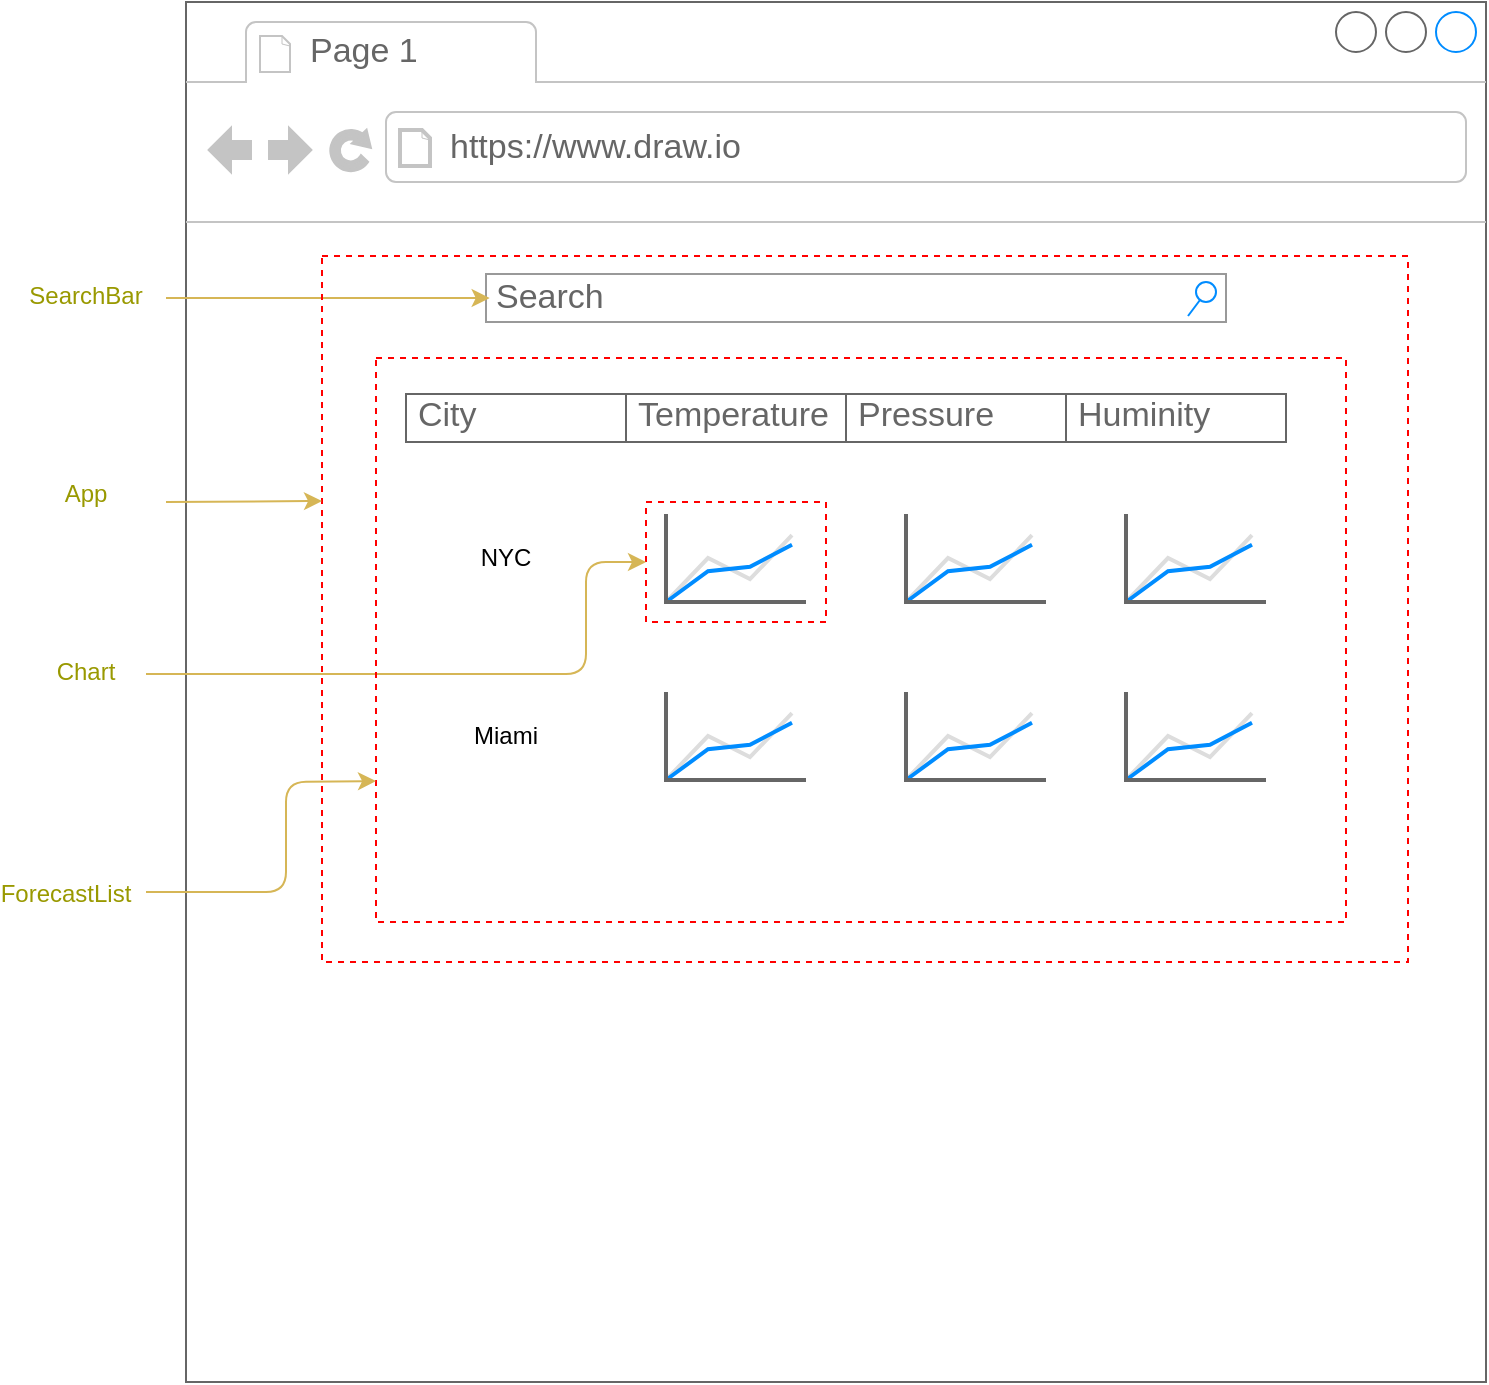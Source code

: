 <mxfile version="11.1.1" type="github"><diagram id="3jYSsXLaWTHMFTeQHfvN" name="Page-1"><mxGraphModel dx="1004" dy="575" grid="1" gridSize="10" guides="1" tooltips="1" connect="1" arrows="1" fold="1" page="1" pageScale="1" pageWidth="850" pageHeight="1100" math="0" shadow="0"><root><mxCell id="0"/><mxCell id="1" parent="0"/><mxCell id="FxJO0F5Ey41MYL-hdoq5-1" value="" style="strokeWidth=1;shadow=0;dashed=0;align=center;html=1;shape=mxgraph.mockup.containers.browserWindow;rSize=0;fillColor=#ffffff;strokeColor=#666666;mainText=,;recursiveResize=0;" vertex="1" parent="1"><mxGeometry x="160" y="184" width="650" height="690" as="geometry"/></mxCell><mxCell id="FxJO0F5Ey41MYL-hdoq5-2" value="Page 1" style="strokeWidth=1;shadow=0;dashed=0;align=center;html=1;shape=mxgraph.mockup.containers.anchor;fontSize=17;fontColor=#666666;align=left;" vertex="1" parent="FxJO0F5Ey41MYL-hdoq5-1"><mxGeometry x="60" y="12" width="110" height="26" as="geometry"/></mxCell><mxCell id="FxJO0F5Ey41MYL-hdoq5-3" value="https://www.draw.io" style="strokeWidth=1;shadow=0;dashed=0;align=center;html=1;shape=mxgraph.mockup.containers.anchor;rSize=0;fontSize=17;fontColor=#666666;align=left;" vertex="1" parent="FxJO0F5Ey41MYL-hdoq5-1"><mxGeometry x="130" y="60" width="250" height="26" as="geometry"/></mxCell><mxCell id="FxJO0F5Ey41MYL-hdoq5-4" value="Search" style="strokeWidth=1;shadow=0;dashed=0;align=center;html=1;shape=mxgraph.mockup.forms.searchBox;strokeColor=#999999;mainText=;fillColor=#ffffff;strokeColor2=#008cff;fontColor=#666666;fontSize=17;align=left;spacingLeft=3;" vertex="1" parent="FxJO0F5Ey41MYL-hdoq5-1"><mxGeometry x="150" y="136" width="370" height="24" as="geometry"/></mxCell><mxCell id="FxJO0F5Ey41MYL-hdoq5-5" value="" style="verticalLabelPosition=bottom;shadow=0;dashed=0;align=center;html=1;verticalAlign=top;strokeWidth=1;shape=mxgraph.mockup.graphics.lineChart;fillColor=#ffffff;strokeColor=none;strokeColor2=#666666;strokeColor3=#008cff;strokeColor4=#dddddd;" vertex="1" parent="FxJO0F5Ey41MYL-hdoq5-1"><mxGeometry x="240" y="256" width="70" height="44" as="geometry"/></mxCell><mxCell id="FxJO0F5Ey41MYL-hdoq5-6" value="City" style="strokeWidth=1;shadow=0;dashed=0;align=center;html=1;shape=mxgraph.mockup.text.textBox;fillColor=#ffffff;fontColor=#666666;align=left;fontSize=17;spacingLeft=4;spacingTop=-3;strokeColor=#666666;mainText=" vertex="1" parent="FxJO0F5Ey41MYL-hdoq5-1"><mxGeometry x="110" y="196" width="110" height="24" as="geometry"/></mxCell><mxCell id="FxJO0F5Ey41MYL-hdoq5-7" value="Temperature" style="strokeWidth=1;shadow=0;dashed=0;align=center;html=1;shape=mxgraph.mockup.text.textBox;fillColor=#ffffff;fontColor=#666666;align=left;fontSize=17;spacingLeft=4;spacingTop=-3;strokeColor=#666666;mainText=" vertex="1" parent="FxJO0F5Ey41MYL-hdoq5-1"><mxGeometry x="220" y="196" width="110" height="24" as="geometry"/></mxCell><mxCell id="FxJO0F5Ey41MYL-hdoq5-8" value="Pressure" style="strokeWidth=1;shadow=0;dashed=0;align=center;html=1;shape=mxgraph.mockup.text.textBox;fillColor=#ffffff;fontColor=#666666;align=left;fontSize=17;spacingLeft=4;spacingTop=-3;strokeColor=#666666;mainText=" vertex="1" parent="FxJO0F5Ey41MYL-hdoq5-1"><mxGeometry x="330" y="196" width="110" height="24" as="geometry"/></mxCell><mxCell id="FxJO0F5Ey41MYL-hdoq5-9" value="Huminity" style="strokeWidth=1;shadow=0;dashed=0;align=center;html=1;shape=mxgraph.mockup.text.textBox;fillColor=#ffffff;fontColor=#666666;align=left;fontSize=17;spacingLeft=4;spacingTop=-3;strokeColor=#666666;mainText=" vertex="1" parent="FxJO0F5Ey41MYL-hdoq5-1"><mxGeometry x="440" y="196" width="110" height="24" as="geometry"/></mxCell><mxCell id="FxJO0F5Ey41MYL-hdoq5-10" value="" style="verticalLabelPosition=bottom;shadow=0;dashed=0;align=center;html=1;verticalAlign=top;strokeWidth=1;shape=mxgraph.mockup.graphics.lineChart;fillColor=#ffffff;strokeColor=none;strokeColor2=#666666;strokeColor3=#008cff;strokeColor4=#dddddd;" vertex="1" parent="FxJO0F5Ey41MYL-hdoq5-1"><mxGeometry x="470" y="256" width="70" height="44" as="geometry"/></mxCell><mxCell id="FxJO0F5Ey41MYL-hdoq5-11" value="" style="verticalLabelPosition=bottom;shadow=0;dashed=0;align=center;html=1;verticalAlign=top;strokeWidth=1;shape=mxgraph.mockup.graphics.lineChart;fillColor=#ffffff;strokeColor=none;strokeColor2=#666666;strokeColor3=#008cff;strokeColor4=#dddddd;" vertex="1" parent="FxJO0F5Ey41MYL-hdoq5-1"><mxGeometry x="360" y="256" width="70" height="44" as="geometry"/></mxCell><mxCell id="FxJO0F5Ey41MYL-hdoq5-12" value="" style="verticalLabelPosition=bottom;shadow=0;dashed=0;align=center;html=1;verticalAlign=top;strokeWidth=1;shape=mxgraph.mockup.graphics.lineChart;fillColor=#ffffff;strokeColor=none;strokeColor2=#666666;strokeColor3=#008cff;strokeColor4=#dddddd;" vertex="1" parent="FxJO0F5Ey41MYL-hdoq5-1"><mxGeometry x="240" y="345" width="70" height="44" as="geometry"/></mxCell><mxCell id="FxJO0F5Ey41MYL-hdoq5-13" value="" style="verticalLabelPosition=bottom;shadow=0;dashed=0;align=center;html=1;verticalAlign=top;strokeWidth=1;shape=mxgraph.mockup.graphics.lineChart;fillColor=#ffffff;strokeColor=none;strokeColor2=#666666;strokeColor3=#008cff;strokeColor4=#dddddd;" vertex="1" parent="FxJO0F5Ey41MYL-hdoq5-1"><mxGeometry x="470" y="345" width="70" height="44" as="geometry"/></mxCell><mxCell id="FxJO0F5Ey41MYL-hdoq5-14" value="" style="verticalLabelPosition=bottom;shadow=0;dashed=0;align=center;html=1;verticalAlign=top;strokeWidth=1;shape=mxgraph.mockup.graphics.lineChart;fillColor=#ffffff;strokeColor=none;strokeColor2=#666666;strokeColor3=#008cff;strokeColor4=#dddddd;" vertex="1" parent="FxJO0F5Ey41MYL-hdoq5-1"><mxGeometry x="360" y="345" width="70" height="44" as="geometry"/></mxCell><mxCell id="FxJO0F5Ey41MYL-hdoq5-15" value="NYC" style="text;html=1;strokeColor=none;fillColor=none;align=center;verticalAlign=middle;whiteSpace=wrap;rounded=0;dashed=1;" vertex="1" parent="FxJO0F5Ey41MYL-hdoq5-1"><mxGeometry x="140" y="268" width="40" height="20" as="geometry"/></mxCell><mxCell id="FxJO0F5Ey41MYL-hdoq5-16" value="Miami" style="text;html=1;strokeColor=none;fillColor=none;align=center;verticalAlign=middle;whiteSpace=wrap;rounded=0;dashed=1;" vertex="1" parent="FxJO0F5Ey41MYL-hdoq5-1"><mxGeometry x="140" y="357" width="40" height="20" as="geometry"/></mxCell><mxCell id="FxJO0F5Ey41MYL-hdoq5-17" value="" style="rounded=0;whiteSpace=wrap;html=1;dashed=1;strokeColor=#FF0000;fillColor=none;" vertex="1" parent="FxJO0F5Ey41MYL-hdoq5-1"><mxGeometry x="230" y="250" width="90" height="60" as="geometry"/></mxCell><mxCell id="FxJO0F5Ey41MYL-hdoq5-18" value="" style="endArrow=classic;html=1;entryX=0;entryY=0.5;fillColor=#fff2cc;strokeColor=#d6b656;" edge="1" parent="FxJO0F5Ey41MYL-hdoq5-1" target="FxJO0F5Ey41MYL-hdoq5-17"><mxGeometry width="50" height="50" relative="1" as="geometry"><mxPoint x="-20" y="336" as="sourcePoint"/><mxPoint x="130" y="295" as="targetPoint"/><Array as="points"><mxPoint x="200" y="336"/><mxPoint x="200" y="280"/></Array></mxGeometry></mxCell><mxCell id="FxJO0F5Ey41MYL-hdoq5-19" value="" style="rounded=0;whiteSpace=wrap;html=1;dashed=1;strokeColor=#FF0000;fillColor=none;" vertex="1" parent="FxJO0F5Ey41MYL-hdoq5-1"><mxGeometry x="95" y="178" width="485" height="282" as="geometry"/></mxCell><mxCell id="FxJO0F5Ey41MYL-hdoq5-20" value="" style="endArrow=classic;html=1;entryX=0;entryY=0.75;fillColor=#fff2cc;strokeColor=#d6b656;" edge="1" parent="FxJO0F5Ey41MYL-hdoq5-1" target="FxJO0F5Ey41MYL-hdoq5-19"><mxGeometry width="50" height="50" relative="1" as="geometry"><mxPoint x="-20" y="445" as="sourcePoint"/><mxPoint x="230" y="389" as="targetPoint"/><Array as="points"><mxPoint x="50" y="445"/><mxPoint x="50" y="390"/></Array></mxGeometry></mxCell><mxCell id="FxJO0F5Ey41MYL-hdoq5-21" value="" style="endArrow=classic;html=1;entryX=0.005;entryY=0.5;fillColor=#fff2cc;strokeColor=#d6b656;entryPerimeter=0;" edge="1" parent="FxJO0F5Ey41MYL-hdoq5-1" target="FxJO0F5Ey41MYL-hdoq5-4"><mxGeometry width="50" height="50" relative="1" as="geometry"><mxPoint x="-10" y="148" as="sourcePoint"/><mxPoint x="150" y="106" as="targetPoint"/><Array as="points"/></mxGeometry></mxCell><mxCell id="FxJO0F5Ey41MYL-hdoq5-22" value="" style="rounded=0;whiteSpace=wrap;html=1;dashed=1;strokeColor=#FF0000;fillColor=none;" vertex="1" parent="FxJO0F5Ey41MYL-hdoq5-1"><mxGeometry x="68" y="127" width="543" height="353" as="geometry"/></mxCell><mxCell id="FxJO0F5Ey41MYL-hdoq5-23" value="&lt;font color=&quot;#999900&quot;&gt;Chart&lt;/font&gt;" style="text;html=1;strokeColor=none;fillColor=none;align=center;verticalAlign=middle;whiteSpace=wrap;rounded=0;dashed=1;" vertex="1" parent="1"><mxGeometry x="90" y="509" width="40" height="20" as="geometry"/></mxCell><mxCell id="FxJO0F5Ey41MYL-hdoq5-24" value="&lt;font color=&quot;#999900&quot;&gt;ForecastList&lt;/font&gt;" style="text;html=1;strokeColor=none;fillColor=none;align=center;verticalAlign=middle;whiteSpace=wrap;rounded=0;dashed=1;" vertex="1" parent="1"><mxGeometry x="80" y="620" width="40" height="20" as="geometry"/></mxCell><mxCell id="FxJO0F5Ey41MYL-hdoq5-25" value="&lt;font color=&quot;#999900&quot;&gt;SearchBar&lt;/font&gt;" style="text;html=1;strokeColor=none;fillColor=none;align=center;verticalAlign=middle;whiteSpace=wrap;rounded=0;dashed=1;" vertex="1" parent="1"><mxGeometry x="90" y="322" width="40" height="18" as="geometry"/></mxCell><mxCell id="FxJO0F5Ey41MYL-hdoq5-26" value="" style="endArrow=classic;html=1;entryX=0.005;entryY=0.5;fillColor=#fff2cc;strokeColor=#d6b656;entryPerimeter=0;" edge="1" parent="1"><mxGeometry width="50" height="50" relative="1" as="geometry"><mxPoint x="150" y="434" as="sourcePoint"/><mxPoint x="228" y="433.5" as="targetPoint"/><Array as="points"/></mxGeometry></mxCell><mxCell id="FxJO0F5Ey41MYL-hdoq5-27" value="&lt;font color=&quot;#999900&quot;&gt;App&lt;/font&gt;" style="text;html=1;strokeColor=none;fillColor=none;align=center;verticalAlign=middle;whiteSpace=wrap;rounded=0;dashed=1;" vertex="1" parent="1"><mxGeometry x="90" y="420" width="40" height="20" as="geometry"/></mxCell></root></mxGraphModel></diagram><diagram name="middleware " id="efmeokaL4DZh1cUiC5Zj"><mxGraphModel dx="1004" dy="744" grid="1" gridSize="10" guides="1" tooltips="1" connect="1" arrows="1" fold="1" page="1" pageScale="1" pageWidth="850" pageHeight="1100" background="#ffffff" math="0" shadow="0"><root><mxCell id="0"/><mxCell id="1" parent="0"/><mxCell id="2" value="" style="rounded=0;whiteSpace=wrap;html=1;strokeColor=#00CC00;fillColor=#ffffff;" parent="1" vertex="1"><mxGeometry x="230" y="560" width="120" height="60" as="geometry"/></mxCell><mxCell id="3" value="Reducers" style="rounded=0;whiteSpace=wrap;html=1;strokeColor=#00CC00;fillColor=#ffffff;" parent="1" vertex="1"><mxGeometry x="390" y="560" width="120" height="60" as="geometry"/></mxCell><mxCell id="4" value="Store" style="rounded=0;whiteSpace=wrap;html=1;strokeColor=#00CC00;fillColor=#ffffff;" parent="1" vertex="1"><mxGeometry x="550" y="560" width="120" height="60" as="geometry"/></mxCell><mxCell id="5" value="React-Redux" style="rounded=1;whiteSpace=wrap;html=1;strokeColor=#FF0000;fillColor=#ffffff;" parent="1" vertex="1"><mxGeometry x="285" y="660" width="330" height="60" as="geometry"/></mxCell><mxCell id="6" value="View" style="rounded=0;whiteSpace=wrap;html=1;strokeColor=#00CC00;fillColor=#ffffff;" parent="1" vertex="1"><mxGeometry x="390" y="760" width="120" height="60" as="geometry"/></mxCell><mxCell id="7" value="" style="endArrow=classic;html=1;exitX=1;exitY=0.5;entryX=0;entryY=0.5;" parent="1" edge="1"><mxGeometry width="50" height="50" relative="1" as="geometry"><mxPoint x="510" y="589" as="sourcePoint"/><mxPoint x="550" y="589" as="targetPoint"/></mxGeometry></mxCell><mxCell id="8" value="" style="endArrow=classic;html=1;exitX=1;exitY=0.5;entryX=0.75;entryY=0;" parent="1" source="4" target="5" edge="1"><mxGeometry width="50" height="50" relative="1" as="geometry"><mxPoint x="235" y="1450" as="sourcePoint"/><mxPoint x="285" y="1400" as="targetPoint"/><Array as="points"><mxPoint x="705" y="590"/><mxPoint x="705" y="640"/><mxPoint x="533" y="640"/></Array></mxGeometry></mxCell><mxCell id="9" value="" style="endArrow=classic;html=1;exitX=0.75;exitY=1;entryX=0.5;entryY=0;" parent="1" source="5" target="6" edge="1"><mxGeometry width="50" height="50" relative="1" as="geometry"><mxPoint x="235" y="1450" as="sourcePoint"/><mxPoint x="285" y="1400" as="targetPoint"/><Array as="points"><mxPoint x="533" y="740"/><mxPoint x="450" y="740"/></Array></mxGeometry></mxCell><mxCell id="10" value="" style="endArrow=classic;html=1;exitX=0.5;exitY=1;entryX=0.25;entryY=1;" parent="1" source="6" target="5" edge="1"><mxGeometry width="50" height="50" relative="1" as="geometry"><mxPoint x="405" y="930" as="sourcePoint"/><mxPoint x="285" y="1400" as="targetPoint"/><Array as="points"><mxPoint x="450" y="860"/><mxPoint x="368" y="860"/></Array></mxGeometry></mxCell><mxCell id="11" value="" style="endArrow=classic;html=1;exitX=0.25;exitY=0;" parent="1" source="5" edge="1"><mxGeometry width="50" height="50" relative="1" as="geometry"><mxPoint x="235" y="1450" as="sourcePoint"/><mxPoint x="225" y="590" as="targetPoint"/><Array as="points"><mxPoint x="368" y="640"/><mxPoint x="205" y="640"/><mxPoint x="205" y="590"/></Array></mxGeometry></mxCell><mxCell id="12" value="&lt;font style=&quot;font-size: 20px&quot;&gt;React&lt;/font&gt;" style="text;html=1;strokeColor=none;fillColor=none;align=center;verticalAlign=middle;whiteSpace=wrap;rounded=0;dashed=1;" parent="1" vertex="1"><mxGeometry x="115" y="780" width="40" height="20" as="geometry"/></mxCell><mxCell id="13" value="&lt;font style=&quot;font-size: 20px&quot;&gt;Redux&lt;/font&gt;" style="text;html=1;strokeColor=none;fillColor=none;align=center;verticalAlign=middle;whiteSpace=wrap;rounded=0;dashed=1;" parent="1" vertex="1"><mxGeometry x="115" y="590" width="40" height="20" as="geometry"/></mxCell><mxCell id="14" value="" style="endArrow=none;dashed=1;html=1;" parent="1" edge="1"><mxGeometry width="50" height="50" relative="1" as="geometry"><mxPoint x="75" y="730" as="sourcePoint"/><mxPoint x="775" y="730" as="targetPoint"/></mxGeometry></mxCell><mxCell id="15" value="" style="endArrow=none;dashed=1;html=1;" parent="1" edge="1"><mxGeometry width="50" height="50" relative="1" as="geometry"><mxPoint x="75" y="650" as="sourcePoint"/><mxPoint x="775" y="650" as="targetPoint"/></mxGeometry></mxCell><mxCell id="16" value="" style="rounded=0;whiteSpace=wrap;html=1;strokeColor=#00CC00;fillColor=#ffffff;" parent="1" vertex="1"><mxGeometry x="340" y="360" width="150" height="40" as="geometry"/></mxCell><mxCell id="17" value="&lt;b&gt;&lt;font color=&quot;#ff3333&quot; style=&quot;font-size: 20px&quot;&gt;MiddleWare&lt;/font&gt;&lt;/b&gt;" style="text;html=1;" parent="1" vertex="1"><mxGeometry x="370" y="365" width="80" height="30" as="geometry"/></mxCell><mxCell id="18" value="axios" style="rounded=0;whiteSpace=wrap;html=1;dashed=1;strokeColor=#FF0000;fillColor=none;" parent="1" vertex="1"><mxGeometry x="280" y="570" width="60" height="40" as="geometry"/></mxCell><mxCell id="19" value="API Server" style="rounded=0;whiteSpace=wrap;html=1;dashed=1;strokeColor=#FF0000;fillColor=none;" parent="1" vertex="1"><mxGeometry x="370" y="80" width="120" height="60" as="geometry"/></mxCell><mxCell id="20" value="" style="endArrow=none;dashed=1;html=1;" parent="1" edge="1"><mxGeometry width="50" height="50" relative="1" as="geometry"><mxPoint x="70" y="190" as="sourcePoint"/><mxPoint x="780" y="190" as="targetPoint"/></mxGeometry></mxCell><mxCell id="21" value="Internet" style="ellipse;shape=cloud;whiteSpace=wrap;html=1;dashed=1;strokeColor=#FF0000;fillColor=none;" parent="1" vertex="1"><mxGeometry x="265" y="150" width="330" height="80" as="geometry"/></mxCell><mxCell id="22" value="Asynchronous Req./Resp." style="text;html=1;strokeColor=none;fillColor=none;align=center;verticalAlign=middle;whiteSpace=wrap;rounded=0;dashed=1;" parent="1" vertex="1"><mxGeometry x="480" y="230" width="155" height="40" as="geometry"/></mxCell><mxCell id="24" value="" style="endArrow=classic;html=1;exitX=0.5;exitY=0;entryX=0;entryY=0.5;" parent="1" source="18" target="16" edge="1"><mxGeometry width="50" height="50" relative="1" as="geometry"><mxPoint x="290" y="550" as="sourcePoint"/><mxPoint x="150" y="365" as="targetPoint"/><Array as="points"><mxPoint x="310" y="520"/><mxPoint x="310" y="380"/></Array></mxGeometry></mxCell><mxCell id="34" value="" style="endArrow=classic;html=1;exitX=1;exitY=0.5;entryX=0.5;entryY=0;" parent="1" source="16" target="3" edge="1"><mxGeometry width="50" height="50" relative="1" as="geometry"><mxPoint x="660" y="318" as="sourcePoint"/><mxPoint x="660" y="365" as="targetPoint"/><Array as="points"><mxPoint x="520" y="380"/><mxPoint x="520" y="520"/><mxPoint x="450" y="520"/></Array></mxGeometry></mxCell><mxCell id="41" value="" style="shape=flexArrow;endArrow=classic;startArrow=classic;html=1;fillColor=#ffffff;entryX=0.833;entryY=1.067;entryPerimeter=0;" parent="1" target="19" edge="1"><mxGeometry width="50" height="50" relative="1" as="geometry"><mxPoint x="470" y="357" as="sourcePoint"/><mxPoint x="475" y="245" as="targetPoint"/></mxGeometry></mxCell><mxCell id="CIkz3_jzonQMADOutVVm-41" value="Actions" style="text;html=1;" vertex="1" parent="1"><mxGeometry x="232.5" y="560" width="80" height="30" as="geometry"/></mxCell></root></mxGraphModel></diagram><diagram name="middleware-details" id="qgXZzdbbaB1GTOScuAyE"><mxGraphModel dx="809" dy="941" grid="1" gridSize="10" guides="1" tooltips="1" connect="1" arrows="1" fold="1" page="1" pageScale="1" pageWidth="850" pageHeight="1100" background="#ffffff" math="0" shadow="0"><root><mxCell id="0"/><mxCell id="1" parent="0"/><mxCell id="2" value="" style="rounded=0;whiteSpace=wrap;html=1;strokeColor=#00CC00;fillColor=#ffffff;" parent="1" vertex="1"><mxGeometry x="230" y="560" width="120" height="60" as="geometry"/></mxCell><mxCell id="3" value="Reducers" style="rounded=0;whiteSpace=wrap;html=1;strokeColor=#00CC00;fillColor=#ffffff;" parent="1" vertex="1"><mxGeometry x="390" y="560" width="120" height="60" as="geometry"/></mxCell><mxCell id="4" value="Store" style="rounded=0;whiteSpace=wrap;html=1;strokeColor=#00CC00;fillColor=#ffffff;" parent="1" vertex="1"><mxGeometry x="550" y="560" width="120" height="60" as="geometry"/></mxCell><mxCell id="5" value="React-Redux" style="rounded=1;whiteSpace=wrap;html=1;strokeColor=#FF0000;fillColor=#ffffff;" parent="1" vertex="1"><mxGeometry x="285" y="660" width="330" height="60" as="geometry"/></mxCell><mxCell id="14" value="View" style="rounded=0;whiteSpace=wrap;html=1;strokeColor=#00CC00;fillColor=#ffffff;" parent="1" vertex="1"><mxGeometry x="390" y="760" width="120" height="60" as="geometry"/></mxCell><mxCell id="16" value="" style="endArrow=classic;html=1;exitX=1;exitY=0.5;entryX=0;entryY=0.5;" parent="1" edge="1"><mxGeometry width="50" height="50" relative="1" as="geometry"><mxPoint x="510" y="589" as="sourcePoint"/><mxPoint x="550" y="589" as="targetPoint"/></mxGeometry></mxCell><mxCell id="17" value="" style="endArrow=classic;html=1;exitX=1;exitY=0.5;entryX=0.75;entryY=0;" parent="1" source="4" target="5" edge="1"><mxGeometry width="50" height="50" relative="1" as="geometry"><mxPoint x="235" y="1450" as="sourcePoint"/><mxPoint x="285" y="1400" as="targetPoint"/><Array as="points"><mxPoint x="705" y="590"/><mxPoint x="705" y="640"/><mxPoint x="533" y="640"/></Array></mxGeometry></mxCell><mxCell id="18" value="" style="endArrow=classic;html=1;exitX=0.75;exitY=1;entryX=0.5;entryY=0;" parent="1" source="5" target="14" edge="1"><mxGeometry width="50" height="50" relative="1" as="geometry"><mxPoint x="235" y="1450" as="sourcePoint"/><mxPoint x="285" y="1400" as="targetPoint"/><Array as="points"><mxPoint x="533" y="740"/><mxPoint x="450" y="740"/></Array></mxGeometry></mxCell><mxCell id="19" value="" style="endArrow=classic;html=1;exitX=0.5;exitY=1;entryX=0.25;entryY=1;" parent="1" source="14" target="5" edge="1"><mxGeometry width="50" height="50" relative="1" as="geometry"><mxPoint x="405" y="930" as="sourcePoint"/><mxPoint x="285" y="1400" as="targetPoint"/><Array as="points"><mxPoint x="450" y="860"/><mxPoint x="368" y="860"/></Array></mxGeometry></mxCell><mxCell id="20" value="" style="endArrow=classic;html=1;exitX=0.25;exitY=0;" parent="1" source="5" edge="1"><mxGeometry width="50" height="50" relative="1" as="geometry"><mxPoint x="235" y="1450" as="sourcePoint"/><mxPoint x="225" y="590" as="targetPoint"/><Array as="points"><mxPoint x="368" y="640"/><mxPoint x="205" y="640"/><mxPoint x="205" y="590"/></Array></mxGeometry></mxCell><mxCell id="21" value="&lt;font style=&quot;font-size: 20px&quot;&gt;React&lt;/font&gt;" style="text;html=1;strokeColor=none;fillColor=none;align=center;verticalAlign=middle;whiteSpace=wrap;rounded=0;dashed=1;" parent="1" vertex="1"><mxGeometry x="115" y="780" width="40" height="20" as="geometry"/></mxCell><mxCell id="22" value="&lt;font style=&quot;font-size: 20px&quot;&gt;Redux&lt;/font&gt;" style="text;html=1;strokeColor=none;fillColor=none;align=center;verticalAlign=middle;whiteSpace=wrap;rounded=0;dashed=1;" parent="1" vertex="1"><mxGeometry x="115" y="590" width="40" height="20" as="geometry"/></mxCell><mxCell id="24" value="" style="endArrow=none;dashed=1;html=1;" parent="1" edge="1"><mxGeometry width="50" height="50" relative="1" as="geometry"><mxPoint x="75" y="730" as="sourcePoint"/><mxPoint x="775" y="730" as="targetPoint"/></mxGeometry></mxCell><mxCell id="25" value="" style="endArrow=none;dashed=1;html=1;" parent="1" edge="1"><mxGeometry width="50" height="50" relative="1" as="geometry"><mxPoint x="75" y="650" as="sourcePoint"/><mxPoint x="775" y="650" as="targetPoint"/></mxGeometry></mxCell><mxCell id="26" value="" style="rounded=0;whiteSpace=wrap;html=1;strokeColor=#00CC00;fillColor=#ffffff;" parent="1" vertex="1"><mxGeometry x="120" y="270" width="610" height="200" as="geometry"/></mxCell><mxCell id="27" value="&lt;b&gt;&lt;font color=&quot;#ff3333&quot; style=&quot;font-size: 20px&quot;&gt;MiddleWare&lt;/font&gt;&lt;/b&gt;" style="text;html=1;" parent="1" vertex="1"><mxGeometry x="365" y="470" width="80" height="30" as="geometry"/></mxCell><mxCell id="28" value="axios" style="rounded=0;whiteSpace=wrap;html=1;dashed=1;strokeColor=#FF0000;fillColor=none;" parent="1" vertex="1"><mxGeometry x="280" y="570" width="60" height="40" as="geometry"/></mxCell><mxCell id="30" value="API Server" style="rounded=0;whiteSpace=wrap;html=1;dashed=1;strokeColor=#FF0000;fillColor=none;" parent="1" vertex="1"><mxGeometry x="370" y="80" width="120" height="60" as="geometry"/></mxCell><mxCell id="31" value="" style="endArrow=none;dashed=1;html=1;" parent="1" edge="1"><mxGeometry width="50" height="50" relative="1" as="geometry"><mxPoint x="70" y="190" as="sourcePoint"/><mxPoint x="780" y="190" as="targetPoint"/></mxGeometry></mxCell><mxCell id="35" value="Internet" style="ellipse;shape=cloud;whiteSpace=wrap;html=1;dashed=1;strokeColor=#FF0000;fillColor=none;" parent="1" vertex="1"><mxGeometry x="265" y="150" width="330" height="80" as="geometry"/></mxCell><mxCell id="36" value="Asynchronous Req./Resp." style="text;html=1;strokeColor=none;fillColor=none;align=center;verticalAlign=middle;whiteSpace=wrap;rounded=0;dashed=1;" parent="1" vertex="1"><mxGeometry x="480" y="230" width="155" height="40" as="geometry"/></mxCell><mxCell id="37" value="Does the action have a promise as a payload?" style="rhombus;whiteSpace=wrap;html=1;strokeColor=#FF0000;fillColor=none;" vertex="1" parent="1"><mxGeometry x="150" y="310" width="100" height="110" as="geometry"/></mxCell><mxCell id="38" value="" style="endArrow=classic;html=1;exitX=0.5;exitY=0;entryX=0;entryY=0.5;" edge="1" parent="1" source="28" target="37"><mxGeometry width="50" height="50" relative="1" as="geometry"><mxPoint x="290" y="550" as="sourcePoint"/><mxPoint x="120" y="890" as="targetPoint"/><Array as="points"><mxPoint x="310" y="520"/><mxPoint x="80" y="520"/><mxPoint x="80" y="365"/></Array></mxGeometry></mxCell><mxCell id="39" value="Let it go through" style="rounded=0;whiteSpace=wrap;html=1;strokeColor=#FF0000;fillColor=none;" vertex="1" parent="1"><mxGeometry x="410" y="390" width="120" height="35" as="geometry"/></mxCell><mxCell id="40" style="edgeStyle=orthogonalEdgeStyle;rounded=0;html=1;exitX=0.5;exitY=1;jettySize=auto;orthogonalLoop=1;" edge="1" parent="1" source="37" target="37"><mxGeometry relative="1" as="geometry"/></mxCell><mxCell id="42" value="" style="endArrow=classic;html=1;exitX=0.5;exitY=1;entryX=0;entryY=0.5;" edge="1" parent="1" source="37" target="39"><mxGeometry width="50" height="50" relative="1" as="geometry"><mxPoint x="70" y="940" as="sourcePoint"/><mxPoint x="350" y="480" as="targetPoint"/><Array as="points"><mxPoint x="200" y="440"/><mxPoint x="310" y="440"/><mxPoint x="310" y="408"/></Array></mxGeometry></mxCell><mxCell id="43" value="NO" style="text;html=1;resizable=0;points=[];align=center;verticalAlign=middle;labelBackgroundColor=#ffffff;" vertex="1" connectable="0" parent="42"><mxGeometry x="-0.099" y="-2" relative="1" as="geometry"><mxPoint as="offset"/></mxGeometry></mxCell><mxCell id="44" value="Stop the action!" style="rounded=0;whiteSpace=wrap;html=1;strokeColor=#FF0000;fillColor=none;" vertex="1" parent="1"><mxGeometry x="285" y="300" width="120" height="35" as="geometry"/></mxCell><mxCell id="45" value="After the promise resolves, create a new action and send it to reducers" style="rounded=0;whiteSpace=wrap;html=1;strokeColor=#FF0000;fillColor=none;" vertex="1" parent="1"><mxGeometry x="430" y="300" width="230" height="35" as="geometry"/></mxCell><mxCell id="46" value="" style="endArrow=classic;html=1;exitX=0.5;exitY=0;entryX=0;entryY=0.75;" edge="1" parent="1" source="37" target="44"><mxGeometry width="50" height="50" relative="1" as="geometry"><mxPoint x="70" y="222" as="sourcePoint"/><mxPoint x="280" y="210" as="targetPoint"/><Array as="points"><mxPoint x="200" y="290"/><mxPoint x="250" y="290"/><mxPoint x="250" y="326"/></Array></mxGeometry></mxCell><mxCell id="47" value="YES" style="text;html=1;resizable=0;points=[];align=center;verticalAlign=middle;labelBackgroundColor=#ffffff;" vertex="1" connectable="0" parent="46"><mxGeometry x="-0.099" y="-2" relative="1" as="geometry"><mxPoint as="offset"/></mxGeometry></mxCell><mxCell id="48" value="" style="endArrow=classic;html=1;exitX=1;exitY=0.5;" edge="1" parent="1" source="44"><mxGeometry width="50" height="50" relative="1" as="geometry"><mxPoint x="570" y="400" as="sourcePoint"/><mxPoint x="430" y="318" as="targetPoint"/></mxGeometry></mxCell><mxCell id="49" value="" style="endArrow=classic;html=1;exitX=1;exitY=0.5;entryX=0.5;entryY=0;" edge="1" parent="1" source="45" target="3"><mxGeometry width="50" height="50" relative="1" as="geometry"><mxPoint x="610" y="415" as="sourcePoint"/><mxPoint x="660" y="365" as="targetPoint"/><Array as="points"><mxPoint x="760" y="318"/><mxPoint x="760" y="380"/><mxPoint x="760" y="520"/><mxPoint x="450" y="520"/></Array></mxGeometry></mxCell><mxCell id="50" value="" style="endArrow=classic;html=1;exitX=1;exitY=0.5;" edge="1" parent="1" source="39"><mxGeometry width="50" height="50" relative="1" as="geometry"><mxPoint x="70" y="940" as="sourcePoint"/><mxPoint x="760" y="408" as="targetPoint"/></mxGeometry></mxCell><mxCell id="51" value="" style="rounded=0;whiteSpace=wrap;html=1;dashed=1;strokeColor=#FF0000;fillColor=none;" vertex="1" parent="1"><mxGeometry x="140" y="280" width="570" height="180" as="geometry"/></mxCell><mxCell id="52" value="redux-promise" style="text;html=1;strokeColor=none;fillColor=none;align=center;verticalAlign=middle;whiteSpace=wrap;rounded=0;" vertex="1" parent="1"><mxGeometry x="595" y="440" width="110" height="20" as="geometry"/></mxCell><mxCell id="54" value="" style="shape=flexArrow;endArrow=classic;startArrow=classic;html=1;fillColor=#ffffff;entryX=0.842;entryY=1.067;entryPerimeter=0;" edge="1" parent="1" target="30"><mxGeometry width="50" height="50" relative="1" as="geometry"><mxPoint x="470" y="300" as="sourcePoint"/><mxPoint x="480" y="150" as="targetPoint"/></mxGeometry></mxCell></root></mxGraphModel></diagram></mxfile>
